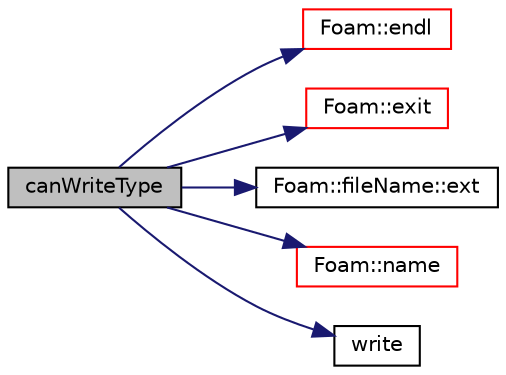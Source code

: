 digraph "canWriteType"
{
  bgcolor="transparent";
  edge [fontname="Helvetica",fontsize="10",labelfontname="Helvetica",labelfontsize="10"];
  node [fontname="Helvetica",fontsize="10",shape=record];
  rankdir="LR";
  Node69 [label="canWriteType",height=0.2,width=0.4,color="black", fillcolor="grey75", style="filled", fontcolor="black"];
  Node69 -> Node70 [color="midnightblue",fontsize="10",style="solid",fontname="Helvetica"];
  Node70 [label="Foam::endl",height=0.2,width=0.4,color="red",URL="$a21851.html#a2db8fe02a0d3909e9351bb4275b23ce4",tooltip="Add newline and flush stream. "];
  Node69 -> Node72 [color="midnightblue",fontsize="10",style="solid",fontname="Helvetica"];
  Node72 [label="Foam::exit",height=0.2,width=0.4,color="red",URL="$a21851.html#a06ca7250d8e89caf05243ec094843642"];
  Node69 -> Node119 [color="midnightblue",fontsize="10",style="solid",fontname="Helvetica"];
  Node119 [label="Foam::fileName::ext",height=0.2,width=0.4,color="black",URL="$a29541.html#aa9025b0a516ed5b621e9afd6c493da4d",tooltip="Return file name extension (part after last .) "];
  Node69 -> Node120 [color="midnightblue",fontsize="10",style="solid",fontname="Helvetica"];
  Node120 [label="Foam::name",height=0.2,width=0.4,color="red",URL="$a21851.html#adcb0df2bd4953cb6bb390272d8263c3a",tooltip="Return a string representation of a complex. "];
  Node69 -> Node123 [color="midnightblue",fontsize="10",style="solid",fontname="Helvetica"];
  Node123 [label="write",height=0.2,width=0.4,color="black",URL="$a30837.html#a2c267c86c55ed11663e1789c43c1ad92",tooltip="Write to file. "];
}
